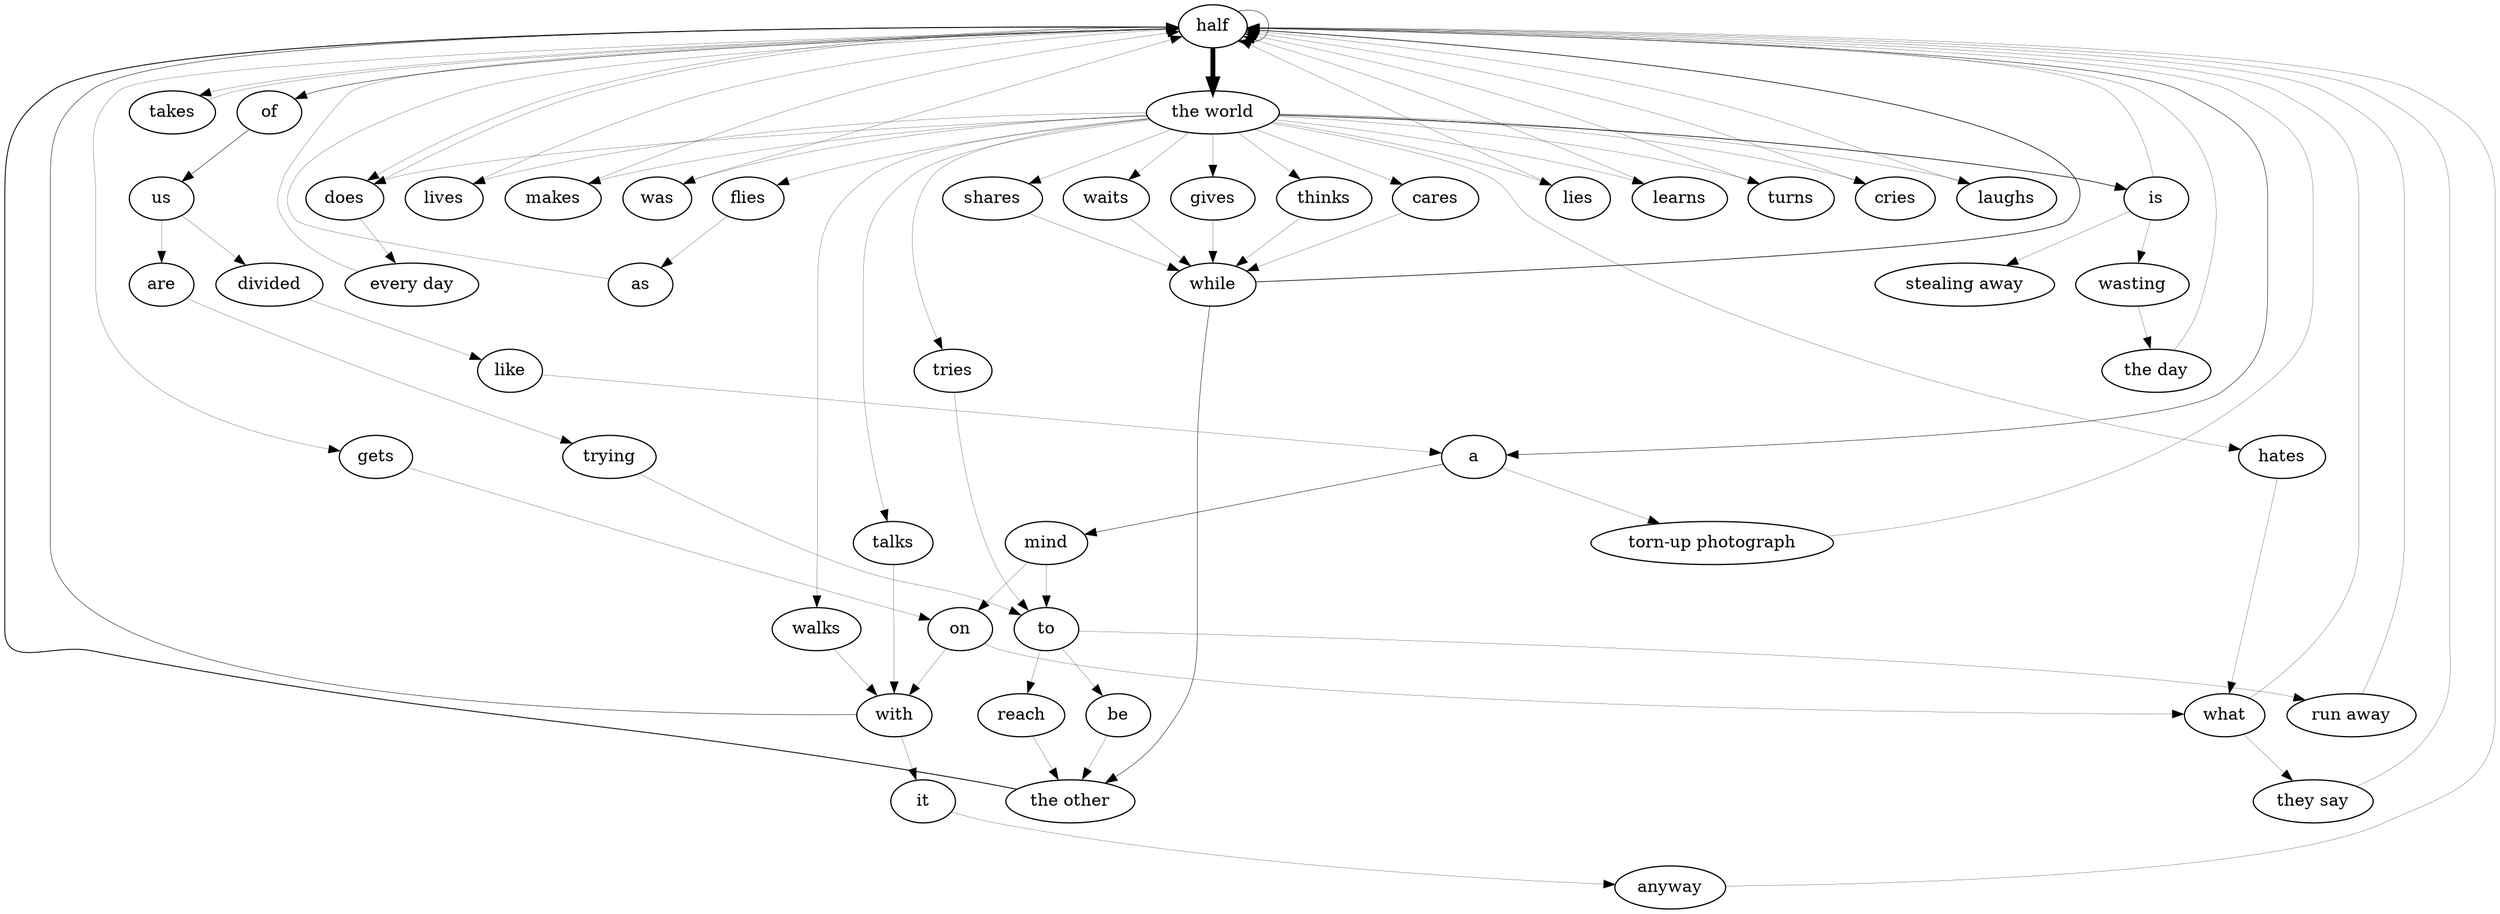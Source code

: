 digraph G {
    "half"->"the world"[weight=5;penwidth=4.0]
    "the world"->"hates"[weight=1;penwidth=0.18181818181818182]
    "hates"->"what"[weight=1;penwidth=0.18181818181818182]
    "what"->"half"[weight=1;penwidth=0.18181818181818182]
    "the world"->"does"[weight=1;penwidth=0.18181818181818182]
    "does"->"every day"[weight=1;penwidth=0.18181818181818182]
    "every day"->"half"[weight=1;penwidth=0.18181818181818182]
    "the world"->"waits"[weight=1;penwidth=0.18181818181818182]
    "waits"->"while"[weight=1;penwidth=0.18181818181818182]
    "while"->"half"[weight=1;penwidth=0.5454545454545454]
    "half"->"gets"[weight=1;penwidth=0.18181818181818182]
    "gets"->"on"[weight=1;penwidth=0.18181818181818182]
    "on"->"with"[weight=1;penwidth=0.18181818181818182]
    "with"->"it"[weight=1;penwidth=0.18181818181818182]
    "it"->"anyway"[weight=1;penwidth=0.18181818181818182]
    "anyway"->"half"[weight=1;penwidth=0.18181818181818182]
    "the world"->"lives"[weight=1;penwidth=0.18181818181818182]
    "lives"->"half"[weight=1;penwidth=0.18181818181818182]
    "the world"->"makes"[weight=1;penwidth=0.18181818181818182]
    "makes"->"half"[weight=1;penwidth=0.18181818181818182]
    "the world"->"gives"[weight=1;penwidth=0.18181818181818182]
    "gives"->"while"[weight=1;penwidth=0.18181818181818182]
    "while"->"the other"[weight=1;penwidth=0.36363636363636365]
    "the other"->"half"[weight=1;penwidth=0.7272727272727273]
    "half"->"takes"[weight=1;penwidth=0.18181818181818182]
    "takes"->"half"[weight=1;penwidth=0.18181818181818182]
    "the world"->"is"[weight=1;penwidth=0.5454545454545454]
    "is"->"half"[weight=1;penwidth=0.18181818181818182]
    "the world"->"was"[weight=1;penwidth=0.18181818181818182]
    "was"->"half"[weight=1;penwidth=0.18181818181818182]
    "the world"->"thinks"[weight=1;penwidth=0.18181818181818182]
    "thinks"->"while"[weight=1;penwidth=0.18181818181818182]
    "half"->"does"[weight=1;penwidth=0.18181818181818182]
    "does"->"half"[weight=1;penwidth=0.18181818181818182]
    "the world"->"talks"[weight=1;penwidth=0.18181818181818182]
    "talks"->"with"[weight=1;penwidth=0.18181818181818182]
    "with"->"half"[weight=1;penwidth=0.36363636363636365]
    "half"->"a"[weight=1;penwidth=0.36363636363636365]
    "a"->"mind"[weight=1;penwidth=0.36363636363636365]
    "mind"->"on"[weight=1;penwidth=0.18181818181818182]
    "on"->"what"[weight=1;penwidth=0.18181818181818182]
    "what"->"they say"[weight=1;penwidth=0.18181818181818182]
    "they say"->"half"[weight=1;penwidth=0.18181818181818182]
    "the world"->"walks"[weight=1;penwidth=0.18181818181818182]
    "walks"->"with"[weight=1;penwidth=0.18181818181818182]
    "mind"->"to"[weight=1;penwidth=0.18181818181818182]
    "to"->"run away"[weight=1;penwidth=0.18181818181818182]
    "run away"->"half"[weight=1;penwidth=0.18181818181818182]
    "the world"->"lies"[weight=1;penwidth=0.18181818181818182]
    "lies"->"half"[weight=1;penwidth=0.18181818181818182]
    "the world"->"learns"[weight=1;penwidth=0.18181818181818182]
    "learns"->"half"[weight=1;penwidth=0.18181818181818182]
    "the world"->"flies"[weight=1;penwidth=0.18181818181818182]
    "flies"->"as"[weight=1;penwidth=0.18181818181818182]
    "as"->"half"[weight=1;penwidth=0.18181818181818182]
    "the world"->"turns"[weight=1;penwidth=0.18181818181818182]
    "turns"->"half"[weight=1;penwidth=0.18181818181818182]
    "the world"->"cries"[weight=1;penwidth=0.18181818181818182]
    "cries"->"half"[weight=1;penwidth=0.18181818181818182]
    "the world"->"laughs"[weight=1;penwidth=0.18181818181818182]
    "laughs"->"half"[weight=1;penwidth=0.18181818181818182]
    "the world"->"tries"[weight=1;penwidth=0.18181818181818182]
    "tries"->"to"[weight=1;penwidth=0.18181818181818182]
    "to"->"be"[weight=1;penwidth=0.18181818181818182]
    "be"->"the other"[weight=1;penwidth=0.18181818181818182]
    "half"->"half"[weight=1;penwidth=0.36363636363636365]
    "half"->"of"[weight=1;penwidth=0.36363636363636365]
    "of"->"us"[weight=1;penwidth=0.36363636363636365]
    "us"->"divided"[weight=1;penwidth=0.18181818181818182]
    "divided"->"like"[weight=1;penwidth=0.18181818181818182]
    "like"->"a"[weight=1;penwidth=0.18181818181818182]
    "a"->"torn-up photograph"[weight=1;penwidth=0.18181818181818182]
    "torn-up photograph"->"half"[weight=1;penwidth=0.18181818181818182]
    "us"->"are"[weight=1;penwidth=0.18181818181818182]
    "are"->"trying"[weight=1;penwidth=0.18181818181818182]
    "trying"->"to"[weight=1;penwidth=0.18181818181818182]
    "to"->"reach"[weight=1;penwidth=0.18181818181818182]
    "reach"->"the other"[weight=1;penwidth=0.18181818181818182]
    "the world"->"cares"[weight=1;penwidth=0.18181818181818182]
    "cares"->"while"[weight=1;penwidth=0.18181818181818182]
    "is"->"wasting"[weight=1;penwidth=0.18181818181818182]
    "wasting"->"the day"[weight=1;penwidth=0.18181818181818182]
    "the day"->"half"[weight=1;penwidth=0.18181818181818182]
    "the world"->"shares"[weight=1;penwidth=0.18181818181818182]
    "shares"->"while"[weight=1;penwidth=0.18181818181818182]
    "is"->"stealing away"[weight=1;penwidth=0.18181818181818182]
}
